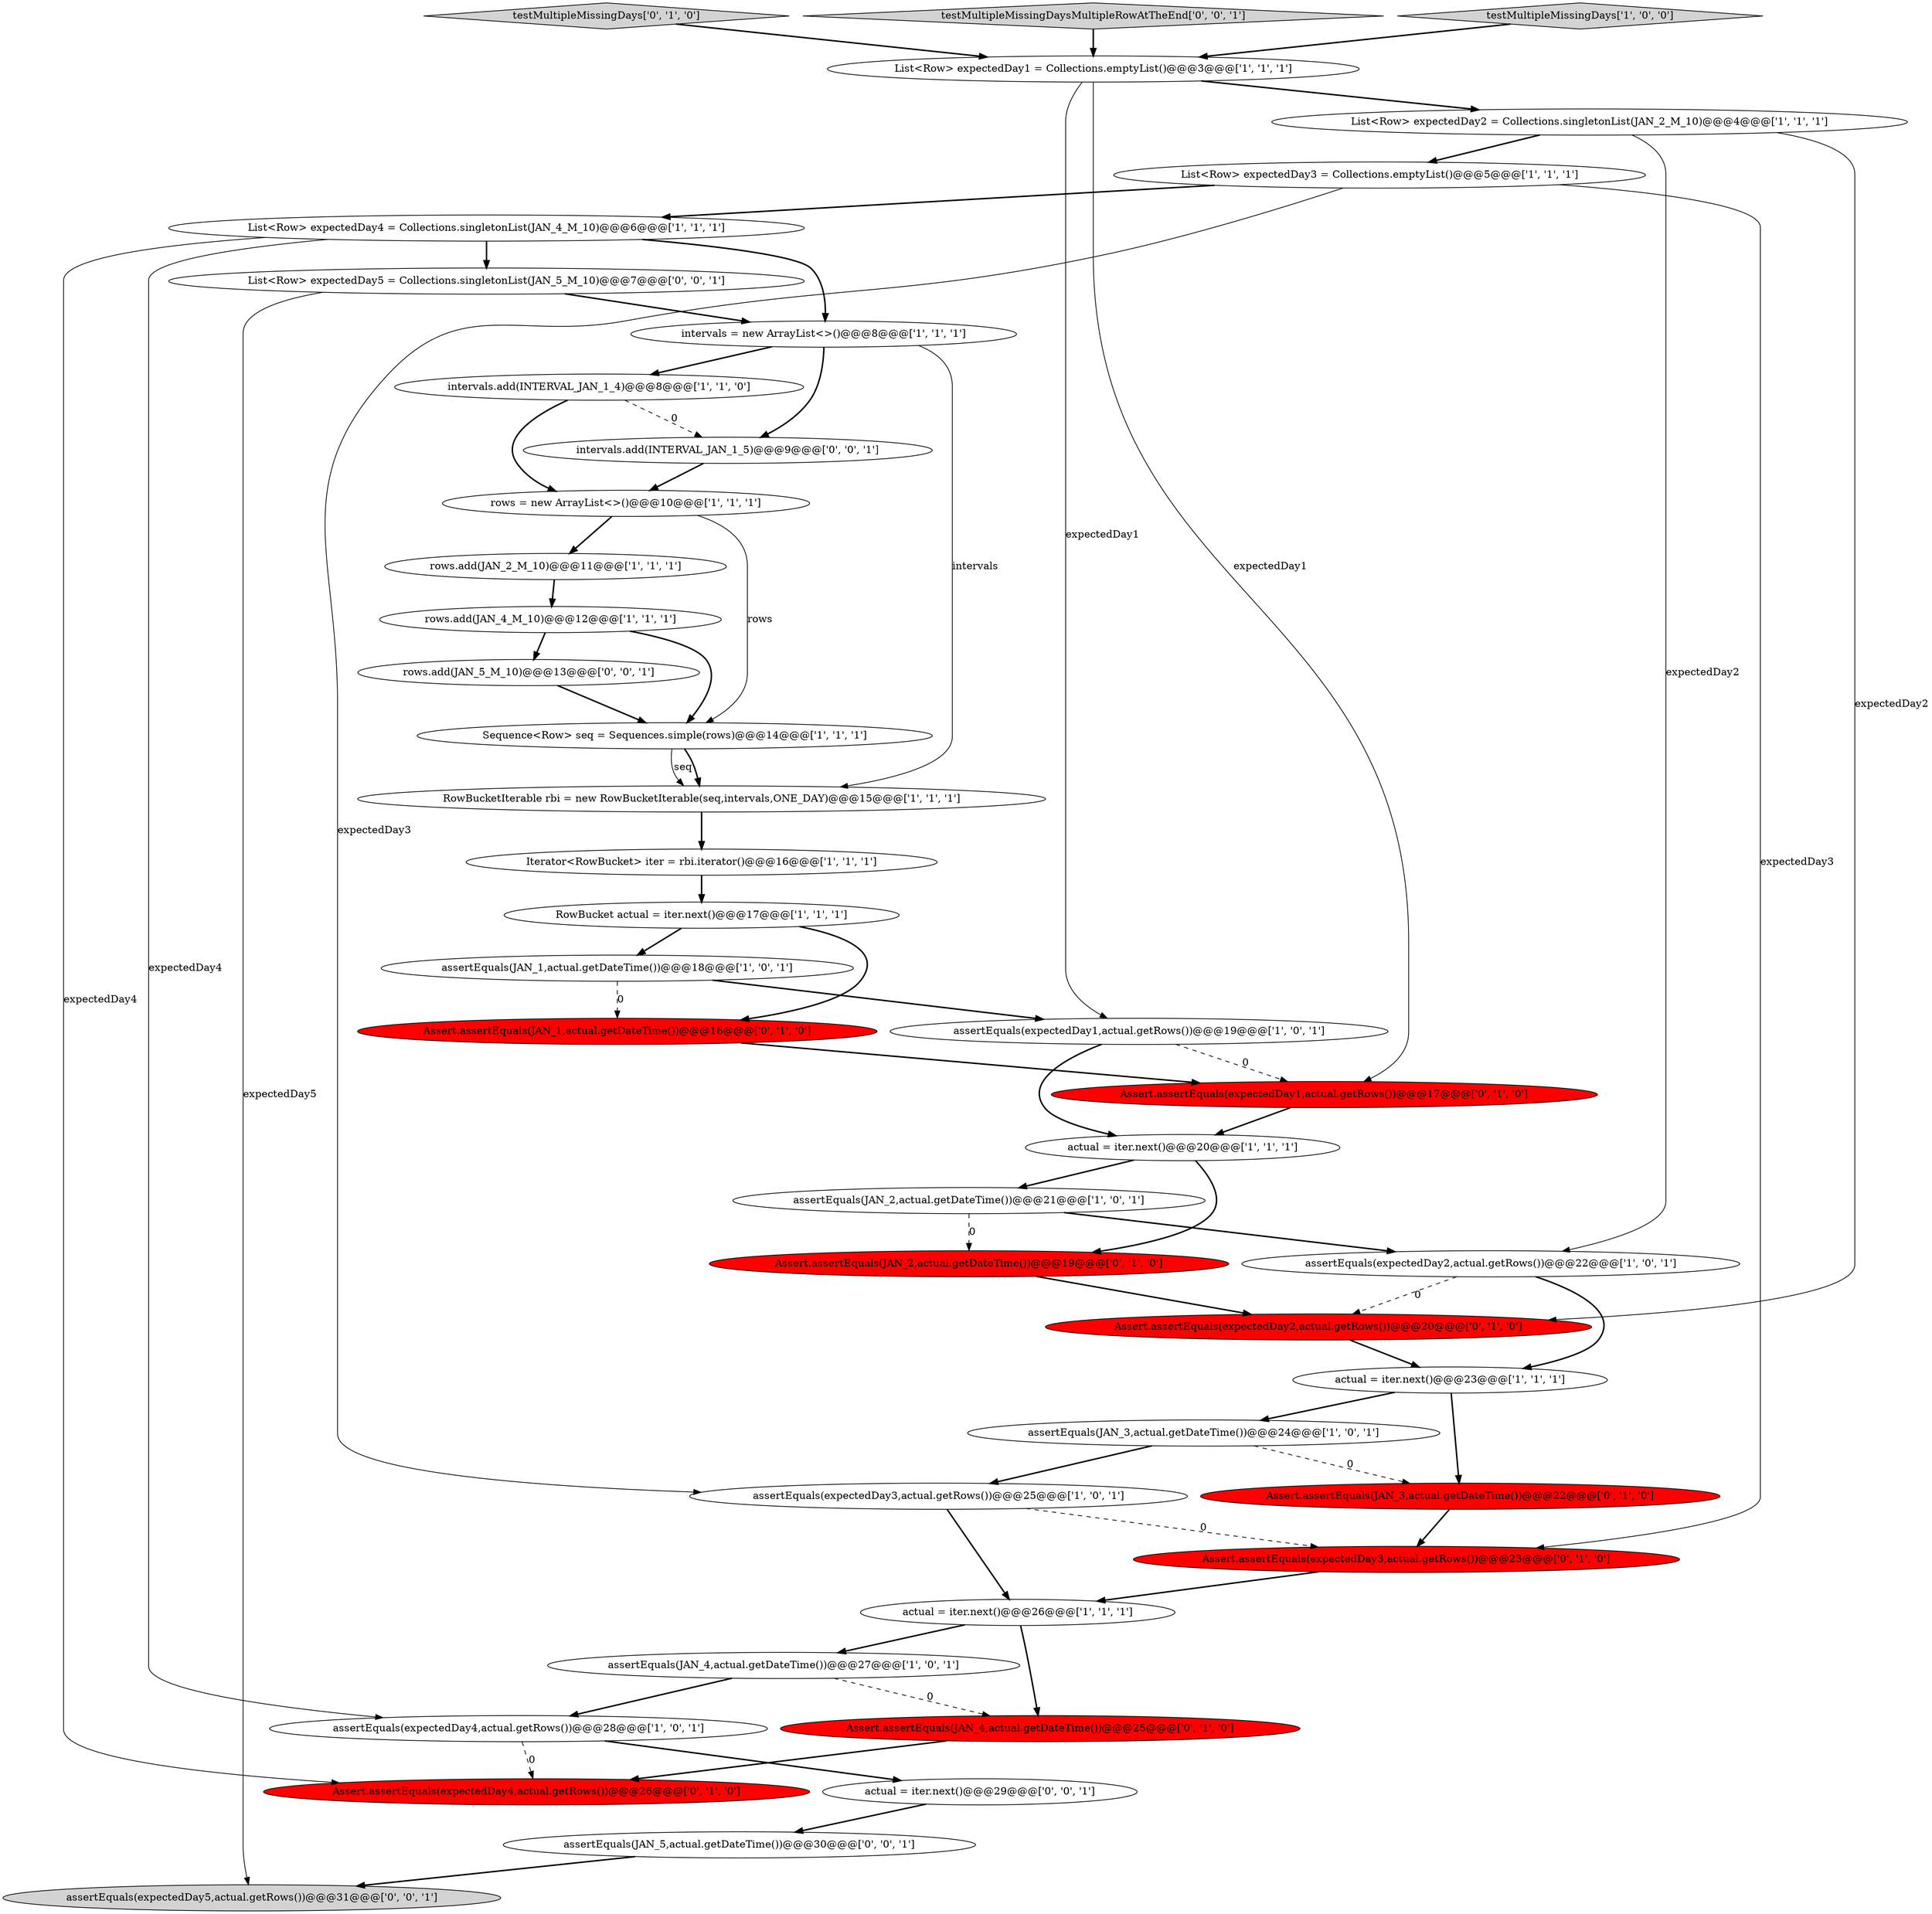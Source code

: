 digraph {
40 [style = filled, label = "assertEquals(JAN_5,actual.getDateTime())@@@30@@@['0', '0', '1']", fillcolor = white, shape = ellipse image = "AAA0AAABBB3BBB"];
37 [style = filled, label = "assertEquals(expectedDay5,actual.getRows())@@@31@@@['0', '0', '1']", fillcolor = lightgray, shape = ellipse image = "AAA0AAABBB3BBB"];
18 [style = filled, label = "assertEquals(JAN_4,actual.getDateTime())@@@27@@@['1', '0', '1']", fillcolor = white, shape = ellipse image = "AAA0AAABBB1BBB"];
17 [style = filled, label = "RowBucketIterable rbi = new RowBucketIterable(seq,intervals,ONE_DAY)@@@15@@@['1', '1', '1']", fillcolor = white, shape = ellipse image = "AAA0AAABBB1BBB"];
27 [style = filled, label = "Assert.assertEquals(JAN_4,actual.getDateTime())@@@25@@@['0', '1', '0']", fillcolor = red, shape = ellipse image = "AAA1AAABBB2BBB"];
4 [style = filled, label = "List<Row> expectedDay3 = Collections.emptyList()@@@5@@@['1', '1', '1']", fillcolor = white, shape = ellipse image = "AAA0AAABBB1BBB"];
20 [style = filled, label = "actual = iter.next()@@@23@@@['1', '1', '1']", fillcolor = white, shape = ellipse image = "AAA0AAABBB1BBB"];
29 [style = filled, label = "testMultipleMissingDays['0', '1', '0']", fillcolor = lightgray, shape = diamond image = "AAA0AAABBB2BBB"];
38 [style = filled, label = "rows.add(JAN_5_M_10)@@@13@@@['0', '0', '1']", fillcolor = white, shape = ellipse image = "AAA0AAABBB3BBB"];
8 [style = filled, label = "actual = iter.next()@@@20@@@['1', '1', '1']", fillcolor = white, shape = ellipse image = "AAA0AAABBB1BBB"];
1 [style = filled, label = "intervals = new ArrayList<>()@@@8@@@['1', '1', '1']", fillcolor = white, shape = ellipse image = "AAA0AAABBB1BBB"];
11 [style = filled, label = "assertEquals(expectedDay2,actual.getRows())@@@22@@@['1', '0', '1']", fillcolor = white, shape = ellipse image = "AAA0AAABBB1BBB"];
9 [style = filled, label = "assertEquals(expectedDay3,actual.getRows())@@@25@@@['1', '0', '1']", fillcolor = white, shape = ellipse image = "AAA0AAABBB1BBB"];
15 [style = filled, label = "List<Row> expectedDay2 = Collections.singletonList(JAN_2_M_10)@@@4@@@['1', '1', '1']", fillcolor = white, shape = ellipse image = "AAA0AAABBB1BBB"];
28 [style = filled, label = "Assert.assertEquals(expectedDay4,actual.getRows())@@@26@@@['0', '1', '0']", fillcolor = red, shape = ellipse image = "AAA1AAABBB2BBB"];
36 [style = filled, label = "testMultipleMissingDaysMultipleRowAtTheEnd['0', '0', '1']", fillcolor = lightgray, shape = diamond image = "AAA0AAABBB3BBB"];
33 [style = filled, label = "Assert.assertEquals(JAN_3,actual.getDateTime())@@@22@@@['0', '1', '0']", fillcolor = red, shape = ellipse image = "AAA1AAABBB2BBB"];
34 [style = filled, label = "intervals.add(INTERVAL_JAN_1_5)@@@9@@@['0', '0', '1']", fillcolor = white, shape = ellipse image = "AAA0AAABBB3BBB"];
7 [style = filled, label = "rows.add(JAN_2_M_10)@@@11@@@['1', '1', '1']", fillcolor = white, shape = ellipse image = "AAA0AAABBB1BBB"];
31 [style = filled, label = "Assert.assertEquals(JAN_2,actual.getDateTime())@@@19@@@['0', '1', '0']", fillcolor = red, shape = ellipse image = "AAA1AAABBB2BBB"];
39 [style = filled, label = "actual = iter.next()@@@29@@@['0', '0', '1']", fillcolor = white, shape = ellipse image = "AAA0AAABBB3BBB"];
13 [style = filled, label = "assertEquals(JAN_2,actual.getDateTime())@@@21@@@['1', '0', '1']", fillcolor = white, shape = ellipse image = "AAA0AAABBB1BBB"];
5 [style = filled, label = "rows = new ArrayList<>()@@@10@@@['1', '1', '1']", fillcolor = white, shape = ellipse image = "AAA0AAABBB1BBB"];
16 [style = filled, label = "assertEquals(JAN_3,actual.getDateTime())@@@24@@@['1', '0', '1']", fillcolor = white, shape = ellipse image = "AAA0AAABBB1BBB"];
3 [style = filled, label = "Sequence<Row> seq = Sequences.simple(rows)@@@14@@@['1', '1', '1']", fillcolor = white, shape = ellipse image = "AAA0AAABBB1BBB"];
35 [style = filled, label = "List<Row> expectedDay5 = Collections.singletonList(JAN_5_M_10)@@@7@@@['0', '0', '1']", fillcolor = white, shape = ellipse image = "AAA0AAABBB3BBB"];
24 [style = filled, label = "assertEquals(expectedDay4,actual.getRows())@@@28@@@['1', '0', '1']", fillcolor = white, shape = ellipse image = "AAA0AAABBB1BBB"];
23 [style = filled, label = "testMultipleMissingDays['1', '0', '0']", fillcolor = lightgray, shape = diamond image = "AAA0AAABBB1BBB"];
10 [style = filled, label = "rows.add(JAN_4_M_10)@@@12@@@['1', '1', '1']", fillcolor = white, shape = ellipse image = "AAA0AAABBB1BBB"];
12 [style = filled, label = "actual = iter.next()@@@26@@@['1', '1', '1']", fillcolor = white, shape = ellipse image = "AAA0AAABBB1BBB"];
6 [style = filled, label = "assertEquals(expectedDay1,actual.getRows())@@@19@@@['1', '0', '1']", fillcolor = white, shape = ellipse image = "AAA0AAABBB1BBB"];
21 [style = filled, label = "assertEquals(JAN_1,actual.getDateTime())@@@18@@@['1', '0', '1']", fillcolor = white, shape = ellipse image = "AAA0AAABBB1BBB"];
19 [style = filled, label = "RowBucket actual = iter.next()@@@17@@@['1', '1', '1']", fillcolor = white, shape = ellipse image = "AAA0AAABBB1BBB"];
25 [style = filled, label = "Assert.assertEquals(expectedDay2,actual.getRows())@@@20@@@['0', '1', '0']", fillcolor = red, shape = ellipse image = "AAA1AAABBB2BBB"];
2 [style = filled, label = "intervals.add(INTERVAL_JAN_1_4)@@@8@@@['1', '1', '0']", fillcolor = white, shape = ellipse image = "AAA0AAABBB1BBB"];
14 [style = filled, label = "List<Row> expectedDay1 = Collections.emptyList()@@@3@@@['1', '1', '1']", fillcolor = white, shape = ellipse image = "AAA0AAABBB1BBB"];
22 [style = filled, label = "Iterator<RowBucket> iter = rbi.iterator()@@@16@@@['1', '1', '1']", fillcolor = white, shape = ellipse image = "AAA0AAABBB1BBB"];
32 [style = filled, label = "Assert.assertEquals(expectedDay1,actual.getRows())@@@17@@@['0', '1', '0']", fillcolor = red, shape = ellipse image = "AAA1AAABBB2BBB"];
30 [style = filled, label = "Assert.assertEquals(JAN_1,actual.getDateTime())@@@16@@@['0', '1', '0']", fillcolor = red, shape = ellipse image = "AAA1AAABBB2BBB"];
0 [style = filled, label = "List<Row> expectedDay4 = Collections.singletonList(JAN_4_M_10)@@@6@@@['1', '1', '1']", fillcolor = white, shape = ellipse image = "AAA0AAABBB1BBB"];
26 [style = filled, label = "Assert.assertEquals(expectedDay3,actual.getRows())@@@23@@@['0', '1', '0']", fillcolor = red, shape = ellipse image = "AAA1AAABBB2BBB"];
11->20 [style = bold, label=""];
35->37 [style = solid, label="expectedDay5"];
18->24 [style = bold, label=""];
31->25 [style = bold, label=""];
4->9 [style = solid, label="expectedDay3"];
8->31 [style = bold, label=""];
22->19 [style = bold, label=""];
21->6 [style = bold, label=""];
7->10 [style = bold, label=""];
34->5 [style = bold, label=""];
14->32 [style = solid, label="expectedDay1"];
27->28 [style = bold, label=""];
6->32 [style = dashed, label="0"];
0->24 [style = solid, label="expectedDay4"];
18->27 [style = dashed, label="0"];
4->26 [style = solid, label="expectedDay3"];
24->39 [style = bold, label=""];
1->17 [style = solid, label="intervals"];
10->3 [style = bold, label=""];
30->32 [style = bold, label=""];
17->22 [style = bold, label=""];
36->14 [style = bold, label=""];
13->11 [style = bold, label=""];
38->3 [style = bold, label=""];
15->11 [style = solid, label="expectedDay2"];
20->33 [style = bold, label=""];
4->0 [style = bold, label=""];
33->26 [style = bold, label=""];
15->25 [style = solid, label="expectedDay2"];
21->30 [style = dashed, label="0"];
23->14 [style = bold, label=""];
24->28 [style = dashed, label="0"];
25->20 [style = bold, label=""];
26->12 [style = bold, label=""];
32->8 [style = bold, label=""];
1->34 [style = bold, label=""];
20->16 [style = bold, label=""];
35->1 [style = bold, label=""];
10->38 [style = bold, label=""];
13->31 [style = dashed, label="0"];
0->28 [style = solid, label="expectedDay4"];
0->1 [style = bold, label=""];
39->40 [style = bold, label=""];
3->17 [style = solid, label="seq"];
6->8 [style = bold, label=""];
9->26 [style = dashed, label="0"];
15->4 [style = bold, label=""];
12->18 [style = bold, label=""];
29->14 [style = bold, label=""];
5->3 [style = solid, label="rows"];
0->35 [style = bold, label=""];
11->25 [style = dashed, label="0"];
2->34 [style = dashed, label="0"];
5->7 [style = bold, label=""];
3->17 [style = bold, label=""];
14->15 [style = bold, label=""];
1->2 [style = bold, label=""];
9->12 [style = bold, label=""];
16->33 [style = dashed, label="0"];
12->27 [style = bold, label=""];
14->6 [style = solid, label="expectedDay1"];
16->9 [style = bold, label=""];
8->13 [style = bold, label=""];
40->37 [style = bold, label=""];
2->5 [style = bold, label=""];
19->30 [style = bold, label=""];
19->21 [style = bold, label=""];
}
